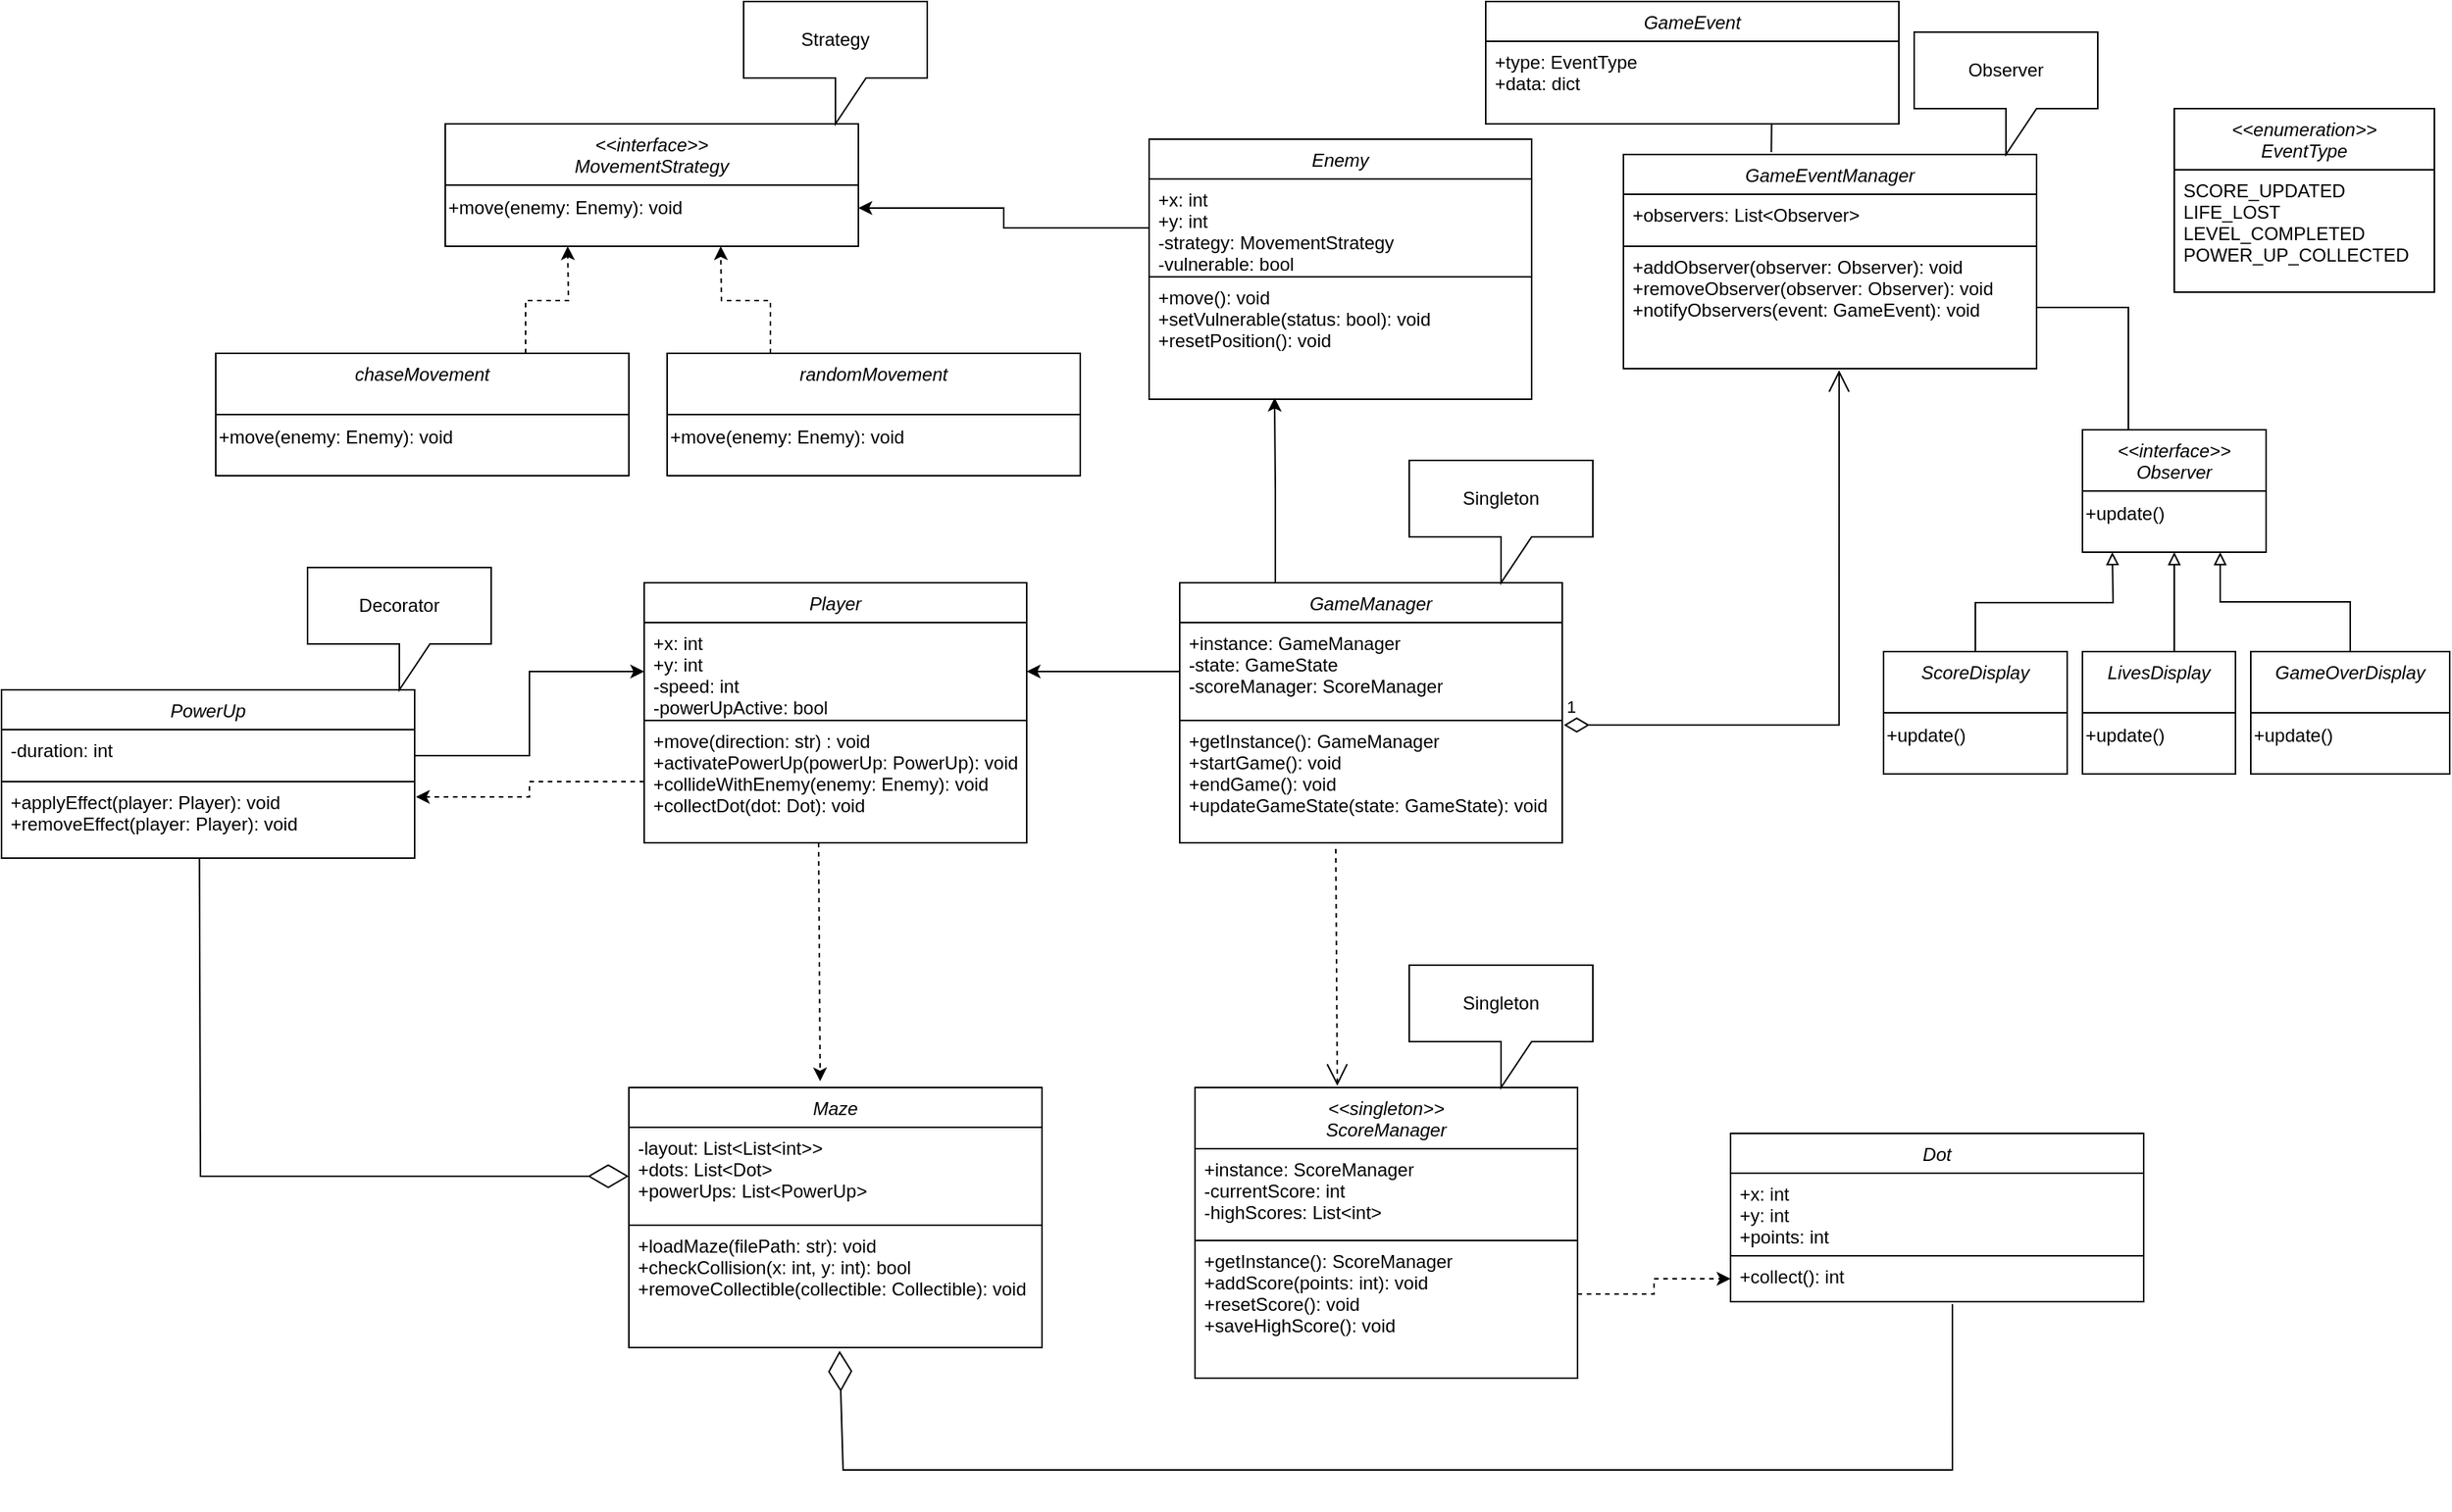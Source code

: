<mxfile version="24.7.17">
  <diagram id="C5RBs43oDa-KdzZeNtuy" name="Page-1">
    <mxGraphModel dx="1822" dy="1544" grid="1" gridSize="10" guides="1" tooltips="1" connect="1" arrows="1" fold="1" page="1" pageScale="1" pageWidth="827" pageHeight="1169" math="0" shadow="0">
      <root>
        <mxCell id="WIyWlLk6GJQsqaUBKTNV-0" />
        <mxCell id="WIyWlLk6GJQsqaUBKTNV-1" parent="WIyWlLk6GJQsqaUBKTNV-0" />
        <mxCell id="UDAy8-Qt5mzMSfhDB-oF-2" value="Player" style="swimlane;fontStyle=2;align=center;verticalAlign=top;childLayout=stackLayout;horizontal=1;startSize=26;horizontalStack=0;resizeParent=1;resizeLast=0;collapsible=1;marginBottom=0;rounded=0;shadow=0;strokeWidth=1;" vertex="1" parent="WIyWlLk6GJQsqaUBKTNV-1">
          <mxGeometry x="-300" y="380" width="250" height="170" as="geometry">
            <mxRectangle x="230" y="140" width="160" height="26" as="alternateBounds" />
          </mxGeometry>
        </mxCell>
        <mxCell id="UDAy8-Qt5mzMSfhDB-oF-3" value="+x: int&#xa;+y: int&#xa;-speed: int&#xa;-powerUpActive: bool" style="text;align=left;verticalAlign=top;spacingLeft=4;spacingRight=4;overflow=hidden;rotatable=0;points=[[0,0.5],[1,0.5]];portConstraint=eastwest;strokeColor=default;" vertex="1" parent="UDAy8-Qt5mzMSfhDB-oF-2">
          <mxGeometry y="26" width="250" height="64" as="geometry" />
        </mxCell>
        <mxCell id="UDAy8-Qt5mzMSfhDB-oF-4" value="+move(direction: str) : void&#xa;+activatePowerUp(powerUp: PowerUp): void&#xa;+collideWithEnemy(enemy: Enemy): void&#xa;+collectDot(dot: Dot): void" style="text;align=left;verticalAlign=top;spacingLeft=4;spacingRight=4;overflow=hidden;rotatable=0;points=[[0,0.5],[1,0.5]];portConstraint=eastwest;" vertex="1" parent="UDAy8-Qt5mzMSfhDB-oF-2">
          <mxGeometry y="90" width="250" height="80" as="geometry" />
        </mxCell>
        <mxCell id="UDAy8-Qt5mzMSfhDB-oF-5" value="Enemy" style="swimlane;fontStyle=2;align=center;verticalAlign=top;childLayout=stackLayout;horizontal=1;startSize=26;horizontalStack=0;resizeParent=1;resizeLast=0;collapsible=1;marginBottom=0;rounded=0;shadow=0;strokeWidth=1;" vertex="1" parent="WIyWlLk6GJQsqaUBKTNV-1">
          <mxGeometry x="30" y="90" width="250" height="170" as="geometry">
            <mxRectangle x="230" y="140" width="160" height="26" as="alternateBounds" />
          </mxGeometry>
        </mxCell>
        <mxCell id="UDAy8-Qt5mzMSfhDB-oF-6" value="+x: int&#xa;+y: int&#xa;-strategy: MovementStrategy&#xa;-vulnerable: bool" style="text;align=left;verticalAlign=top;spacingLeft=4;spacingRight=4;overflow=hidden;rotatable=0;points=[[0,0.5],[1,0.5]];portConstraint=eastwest;strokeColor=default;" vertex="1" parent="UDAy8-Qt5mzMSfhDB-oF-5">
          <mxGeometry y="26" width="250" height="64" as="geometry" />
        </mxCell>
        <mxCell id="UDAy8-Qt5mzMSfhDB-oF-7" value="+move(): void&#xa;+setVulnerable(status: bool): void&#xa;+resetPosition(): void" style="text;align=left;verticalAlign=top;spacingLeft=4;spacingRight=4;overflow=hidden;rotatable=0;points=[[0,0.5],[1,0.5]];portConstraint=eastwest;" vertex="1" parent="UDAy8-Qt5mzMSfhDB-oF-5">
          <mxGeometry y="90" width="250" height="80" as="geometry" />
        </mxCell>
        <mxCell id="UDAy8-Qt5mzMSfhDB-oF-12" value="Maze" style="swimlane;fontStyle=2;align=center;verticalAlign=top;childLayout=stackLayout;horizontal=1;startSize=26;horizontalStack=0;resizeParent=1;resizeLast=0;collapsible=1;marginBottom=0;rounded=0;shadow=0;strokeWidth=1;" vertex="1" parent="WIyWlLk6GJQsqaUBKTNV-1">
          <mxGeometry x="-310" y="710" width="270" height="170" as="geometry">
            <mxRectangle x="230" y="140" width="160" height="26" as="alternateBounds" />
          </mxGeometry>
        </mxCell>
        <mxCell id="UDAy8-Qt5mzMSfhDB-oF-13" value="-layout: List&lt;List&lt;int&gt;&gt;&#xa;+dots: List&lt;Dot&gt;&#xa;+powerUps: List&lt;PowerUp&gt;" style="text;align=left;verticalAlign=top;spacingLeft=4;spacingRight=4;overflow=hidden;rotatable=0;points=[[0,0.5],[1,0.5]];portConstraint=eastwest;strokeColor=default;" vertex="1" parent="UDAy8-Qt5mzMSfhDB-oF-12">
          <mxGeometry y="26" width="270" height="64" as="geometry" />
        </mxCell>
        <mxCell id="UDAy8-Qt5mzMSfhDB-oF-14" value="+loadMaze(filePath: str): void&#xa;+checkCollision(x: int, y: int): bool&#xa;+removeCollectible(collectible: Collectible): void" style="text;align=left;verticalAlign=top;spacingLeft=4;spacingRight=4;overflow=hidden;rotatable=0;points=[[0,0.5],[1,0.5]];portConstraint=eastwest;" vertex="1" parent="UDAy8-Qt5mzMSfhDB-oF-12">
          <mxGeometry y="90" width="270" height="80" as="geometry" />
        </mxCell>
        <mxCell id="UDAy8-Qt5mzMSfhDB-oF-23" value="Dot" style="swimlane;fontStyle=2;align=center;verticalAlign=top;childLayout=stackLayout;horizontal=1;startSize=26;horizontalStack=0;resizeParent=1;resizeLast=0;collapsible=1;marginBottom=0;rounded=0;shadow=0;strokeWidth=1;" vertex="1" parent="WIyWlLk6GJQsqaUBKTNV-1">
          <mxGeometry x="410" y="740" width="270" height="110" as="geometry">
            <mxRectangle x="230" y="140" width="160" height="26" as="alternateBounds" />
          </mxGeometry>
        </mxCell>
        <mxCell id="UDAy8-Qt5mzMSfhDB-oF-24" value="+x: int&#xa;+y: int&#xa;+points: int" style="text;align=left;verticalAlign=top;spacingLeft=4;spacingRight=4;overflow=hidden;rotatable=0;points=[[0,0.5],[1,0.5]];portConstraint=eastwest;strokeColor=default;" vertex="1" parent="UDAy8-Qt5mzMSfhDB-oF-23">
          <mxGeometry y="26" width="270" height="54" as="geometry" />
        </mxCell>
        <mxCell id="UDAy8-Qt5mzMSfhDB-oF-25" value="+collect(): int" style="text;align=left;verticalAlign=top;spacingLeft=4;spacingRight=4;overflow=hidden;rotatable=0;points=[[0,0.5],[1,0.5]];portConstraint=eastwest;" vertex="1" parent="UDAy8-Qt5mzMSfhDB-oF-23">
          <mxGeometry y="80" width="270" height="30" as="geometry" />
        </mxCell>
        <mxCell id="UDAy8-Qt5mzMSfhDB-oF-32" value="" style="group" vertex="1" connectable="0" parent="WIyWlLk6GJQsqaUBKTNV-1">
          <mxGeometry x="50" y="300" width="270" height="250" as="geometry" />
        </mxCell>
        <mxCell id="zkfFHV4jXpPFQw0GAbJ--0" value="GameManager" style="swimlane;fontStyle=2;align=center;verticalAlign=top;childLayout=stackLayout;horizontal=1;startSize=26;horizontalStack=0;resizeParent=1;resizeLast=0;collapsible=1;marginBottom=0;rounded=0;shadow=0;strokeWidth=1;" parent="UDAy8-Qt5mzMSfhDB-oF-32" vertex="1">
          <mxGeometry y="80" width="250" height="170" as="geometry">
            <mxRectangle x="230" y="140" width="160" height="26" as="alternateBounds" />
          </mxGeometry>
        </mxCell>
        <mxCell id="zkfFHV4jXpPFQw0GAbJ--1" value="+instance: GameManager&#xa;-state: GameState&#xa;-scoreManager: ScoreManager" style="text;align=left;verticalAlign=top;spacingLeft=4;spacingRight=4;overflow=hidden;rotatable=0;points=[[0,0.5],[1,0.5]];portConstraint=eastwest;strokeColor=default;" parent="zkfFHV4jXpPFQw0GAbJ--0" vertex="1">
          <mxGeometry y="26" width="250" height="64" as="geometry" />
        </mxCell>
        <mxCell id="zkfFHV4jXpPFQw0GAbJ--5" value="+getInstance(): GameManager&#xa;+startGame(): void&#xa;+endGame(): void&#xa;+updateGameState(state: GameState): void" style="text;align=left;verticalAlign=top;spacingLeft=4;spacingRight=4;overflow=hidden;rotatable=0;points=[[0,0.5],[1,0.5]];portConstraint=eastwest;" parent="zkfFHV4jXpPFQw0GAbJ--0" vertex="1">
          <mxGeometry y="90" width="250" height="80" as="geometry" />
        </mxCell>
        <mxCell id="UDAy8-Qt5mzMSfhDB-oF-1" value="Singleton" style="shape=callout;whiteSpace=wrap;html=1;perimeter=calloutPerimeter;" vertex="1" parent="UDAy8-Qt5mzMSfhDB-oF-32">
          <mxGeometry x="150" width="120" height="80" as="geometry" />
        </mxCell>
        <mxCell id="UDAy8-Qt5mzMSfhDB-oF-34" value="" style="group" vertex="1" connectable="0" parent="WIyWlLk6GJQsqaUBKTNV-1">
          <mxGeometry x="-430" width="315" height="160" as="geometry" />
        </mxCell>
        <mxCell id="UDAy8-Qt5mzMSfhDB-oF-28" value="&lt;&lt;interface&gt;&gt;&#xa;MovementStrategy" style="swimlane;fontStyle=2;align=center;verticalAlign=top;childLayout=stackLayout;horizontal=1;startSize=40;horizontalStack=0;resizeParent=1;resizeLast=0;collapsible=1;marginBottom=0;rounded=0;shadow=0;strokeWidth=1;" vertex="1" parent="UDAy8-Qt5mzMSfhDB-oF-34">
          <mxGeometry y="80" width="270" height="80" as="geometry">
            <mxRectangle x="230" y="140" width="160" height="26" as="alternateBounds" />
          </mxGeometry>
        </mxCell>
        <mxCell id="UDAy8-Qt5mzMSfhDB-oF-31" value="+move(enemy: Enemy): void" style="text;html=1;align=left;verticalAlign=middle;resizable=0;points=[];autosize=1;strokeColor=none;fillColor=none;" vertex="1" parent="UDAy8-Qt5mzMSfhDB-oF-28">
          <mxGeometry y="40" width="270" height="30" as="geometry" />
        </mxCell>
        <mxCell id="UDAy8-Qt5mzMSfhDB-oF-33" value="Strategy" style="shape=callout;whiteSpace=wrap;html=1;perimeter=calloutPerimeter;" vertex="1" parent="UDAy8-Qt5mzMSfhDB-oF-34">
          <mxGeometry x="195" width="120" height="80" as="geometry" />
        </mxCell>
        <mxCell id="UDAy8-Qt5mzMSfhDB-oF-35" value="" style="group" vertex="1" connectable="0" parent="WIyWlLk6GJQsqaUBKTNV-1">
          <mxGeometry x="-720" y="370" width="320" height="190" as="geometry" />
        </mxCell>
        <mxCell id="UDAy8-Qt5mzMSfhDB-oF-19" value="PowerUp" style="swimlane;fontStyle=2;align=center;verticalAlign=top;childLayout=stackLayout;horizontal=1;startSize=26;horizontalStack=0;resizeParent=1;resizeLast=0;collapsible=1;marginBottom=0;rounded=0;shadow=0;strokeWidth=1;" vertex="1" parent="UDAy8-Qt5mzMSfhDB-oF-35">
          <mxGeometry y="80" width="270" height="110" as="geometry">
            <mxRectangle x="230" y="140" width="160" height="26" as="alternateBounds" />
          </mxGeometry>
        </mxCell>
        <mxCell id="UDAy8-Qt5mzMSfhDB-oF-20" value="-duration: int" style="text;align=left;verticalAlign=top;spacingLeft=4;spacingRight=4;overflow=hidden;rotatable=0;points=[[0,0.5],[1,0.5]];portConstraint=eastwest;strokeColor=default;" vertex="1" parent="UDAy8-Qt5mzMSfhDB-oF-19">
          <mxGeometry y="26" width="270" height="34" as="geometry" />
        </mxCell>
        <mxCell id="UDAy8-Qt5mzMSfhDB-oF-21" value="+applyEffect(player: Player): void&#xa;+removeEffect(player: Player): void" style="text;align=left;verticalAlign=top;spacingLeft=4;spacingRight=4;overflow=hidden;rotatable=0;points=[[0,0.5],[1,0.5]];portConstraint=eastwest;" vertex="1" parent="UDAy8-Qt5mzMSfhDB-oF-19">
          <mxGeometry y="60" width="270" height="50" as="geometry" />
        </mxCell>
        <mxCell id="UDAy8-Qt5mzMSfhDB-oF-22" value="Decorator" style="shape=callout;whiteSpace=wrap;html=1;perimeter=calloutPerimeter;" vertex="1" parent="UDAy8-Qt5mzMSfhDB-oF-35">
          <mxGeometry x="200" width="120" height="80" as="geometry" />
        </mxCell>
        <mxCell id="UDAy8-Qt5mzMSfhDB-oF-36" value="" style="group" vertex="1" connectable="0" parent="WIyWlLk6GJQsqaUBKTNV-1">
          <mxGeometry x="340" y="20" width="310" height="220" as="geometry" />
        </mxCell>
        <mxCell id="UDAy8-Qt5mzMSfhDB-oF-15" value="GameEventManager" style="swimlane;fontStyle=2;align=center;verticalAlign=top;childLayout=stackLayout;horizontal=1;startSize=26;horizontalStack=0;resizeParent=1;resizeLast=0;collapsible=1;marginBottom=0;rounded=0;shadow=0;strokeWidth=1;" vertex="1" parent="UDAy8-Qt5mzMSfhDB-oF-36">
          <mxGeometry y="80" width="270" height="140" as="geometry">
            <mxRectangle x="230" y="140" width="160" height="26" as="alternateBounds" />
          </mxGeometry>
        </mxCell>
        <mxCell id="UDAy8-Qt5mzMSfhDB-oF-16" value="+observers: List&lt;Observer&gt;" style="text;align=left;verticalAlign=top;spacingLeft=4;spacingRight=4;overflow=hidden;rotatable=0;points=[[0,0.5],[1,0.5]];portConstraint=eastwest;strokeColor=default;" vertex="1" parent="UDAy8-Qt5mzMSfhDB-oF-15">
          <mxGeometry y="26" width="270" height="34" as="geometry" />
        </mxCell>
        <mxCell id="UDAy8-Qt5mzMSfhDB-oF-17" value="+addObserver(observer: Observer): void&#xa;+removeObserver(observer: Observer): void&#xa;+notifyObservers(event: GameEvent): void" style="text;align=left;verticalAlign=top;spacingLeft=4;spacingRight=4;overflow=hidden;rotatable=0;points=[[0,0.5],[1,0.5]];portConstraint=eastwest;" vertex="1" parent="UDAy8-Qt5mzMSfhDB-oF-15">
          <mxGeometry y="60" width="270" height="80" as="geometry" />
        </mxCell>
        <mxCell id="UDAy8-Qt5mzMSfhDB-oF-18" value="Observer" style="shape=callout;whiteSpace=wrap;html=1;perimeter=calloutPerimeter;" vertex="1" parent="UDAy8-Qt5mzMSfhDB-oF-36">
          <mxGeometry x="190" width="120" height="80" as="geometry" />
        </mxCell>
        <mxCell id="UDAy8-Qt5mzMSfhDB-oF-66" value="GameEvent" style="swimlane;fontStyle=2;align=center;verticalAlign=top;childLayout=stackLayout;horizontal=1;startSize=26;horizontalStack=0;resizeParent=1;resizeLast=0;collapsible=1;marginBottom=0;rounded=0;shadow=0;strokeWidth=1;" vertex="1" parent="UDAy8-Qt5mzMSfhDB-oF-36">
          <mxGeometry x="-90" y="-20" width="270" height="80" as="geometry">
            <mxRectangle x="230" y="140" width="160" height="26" as="alternateBounds" />
          </mxGeometry>
        </mxCell>
        <mxCell id="UDAy8-Qt5mzMSfhDB-oF-67" value="+type: EventType&#xa;+data: dict" style="text;align=left;verticalAlign=top;spacingLeft=4;spacingRight=4;overflow=hidden;rotatable=0;points=[[0,0.5],[1,0.5]];portConstraint=eastwest;strokeColor=default;" vertex="1" parent="UDAy8-Qt5mzMSfhDB-oF-66">
          <mxGeometry y="26" width="270" height="54" as="geometry" />
        </mxCell>
        <mxCell id="UDAy8-Qt5mzMSfhDB-oF-71" value="" style="endArrow=none;html=1;rounded=0;entryX=0.692;entryY=0.995;entryDx=0;entryDy=0;entryPerimeter=0;exitX=0.358;exitY=-0.011;exitDx=0;exitDy=0;exitPerimeter=0;" edge="1" parent="UDAy8-Qt5mzMSfhDB-oF-36" source="UDAy8-Qt5mzMSfhDB-oF-15" target="UDAy8-Qt5mzMSfhDB-oF-67">
          <mxGeometry width="50" height="50" relative="1" as="geometry">
            <mxPoint x="250" y="360" as="sourcePoint" />
            <mxPoint x="300" y="310" as="targetPoint" />
          </mxGeometry>
        </mxCell>
        <mxCell id="UDAy8-Qt5mzMSfhDB-oF-37" value="" style="group" vertex="1" connectable="0" parent="WIyWlLk6GJQsqaUBKTNV-1">
          <mxGeometry x="60" y="630" width="260" height="270" as="geometry" />
        </mxCell>
        <mxCell id="UDAy8-Qt5mzMSfhDB-oF-8" value="&lt;&lt;singleton&gt;&gt;&#xa;ScoreManager" style="swimlane;fontStyle=2;align=center;verticalAlign=top;childLayout=stackLayout;horizontal=1;startSize=40;horizontalStack=0;resizeParent=1;resizeLast=0;collapsible=1;marginBottom=0;rounded=0;shadow=0;strokeWidth=1;" vertex="1" parent="UDAy8-Qt5mzMSfhDB-oF-37">
          <mxGeometry y="80" width="250" height="190" as="geometry">
            <mxRectangle x="230" y="140" width="160" height="26" as="alternateBounds" />
          </mxGeometry>
        </mxCell>
        <mxCell id="UDAy8-Qt5mzMSfhDB-oF-9" value="+instance: ScoreManager&#xa;-currentScore: int&#xa;-highScores: List&lt;int&gt;" style="text;align=left;verticalAlign=top;spacingLeft=4;spacingRight=4;overflow=hidden;rotatable=0;points=[[0,0.5],[1,0.5]];portConstraint=eastwest;strokeColor=default;" vertex="1" parent="UDAy8-Qt5mzMSfhDB-oF-8">
          <mxGeometry y="40" width="250" height="60" as="geometry" />
        </mxCell>
        <mxCell id="UDAy8-Qt5mzMSfhDB-oF-10" value="+getInstance(): ScoreManager&#xa;+addScore(points: int): void&#xa;+resetScore(): void&#xa;+saveHighScore(): void" style="text;align=left;verticalAlign=top;spacingLeft=4;spacingRight=4;overflow=hidden;rotatable=0;points=[[0,0.5],[1,0.5]];portConstraint=eastwest;" vertex="1" parent="UDAy8-Qt5mzMSfhDB-oF-8">
          <mxGeometry y="100" width="250" height="70" as="geometry" />
        </mxCell>
        <mxCell id="UDAy8-Qt5mzMSfhDB-oF-11" value="Singleton" style="shape=callout;whiteSpace=wrap;html=1;perimeter=calloutPerimeter;" vertex="1" parent="UDAy8-Qt5mzMSfhDB-oF-37">
          <mxGeometry x="140" width="120" height="80" as="geometry" />
        </mxCell>
        <mxCell id="UDAy8-Qt5mzMSfhDB-oF-38" value="" style="endArrow=open;endSize=12;dashed=1;html=1;rounded=0;exitX=0.408;exitY=1.05;exitDx=0;exitDy=0;exitPerimeter=0;entryX=0.372;entryY=-0.006;entryDx=0;entryDy=0;entryPerimeter=0;" edge="1" parent="WIyWlLk6GJQsqaUBKTNV-1" source="zkfFHV4jXpPFQw0GAbJ--5" target="UDAy8-Qt5mzMSfhDB-oF-8">
          <mxGeometry width="160" relative="1" as="geometry">
            <mxPoint x="110" y="570" as="sourcePoint" />
            <mxPoint x="270" y="570" as="targetPoint" />
          </mxGeometry>
        </mxCell>
        <mxCell id="UDAy8-Qt5mzMSfhDB-oF-39" value="1" style="endArrow=open;html=1;endSize=12;startArrow=diamondThin;startSize=14;startFill=0;edgeStyle=orthogonalEdgeStyle;align=left;verticalAlign=bottom;rounded=0;exitX=1.004;exitY=0.038;exitDx=0;exitDy=0;exitPerimeter=0;entryX=0.522;entryY=1.013;entryDx=0;entryDy=0;entryPerimeter=0;" edge="1" parent="WIyWlLk6GJQsqaUBKTNV-1" source="zkfFHV4jXpPFQw0GAbJ--5" target="UDAy8-Qt5mzMSfhDB-oF-17">
          <mxGeometry x="-1" y="3" relative="1" as="geometry">
            <mxPoint x="330" y="530" as="sourcePoint" />
            <mxPoint x="490" y="530" as="targetPoint" />
          </mxGeometry>
        </mxCell>
        <mxCell id="UDAy8-Qt5mzMSfhDB-oF-40" style="edgeStyle=orthogonalEdgeStyle;rounded=0;orthogonalLoop=1;jettySize=auto;html=1;exitX=0.25;exitY=0;exitDx=0;exitDy=0;entryX=0.328;entryY=0.988;entryDx=0;entryDy=0;entryPerimeter=0;" edge="1" parent="WIyWlLk6GJQsqaUBKTNV-1" source="zkfFHV4jXpPFQw0GAbJ--0" target="UDAy8-Qt5mzMSfhDB-oF-7">
          <mxGeometry relative="1" as="geometry" />
        </mxCell>
        <mxCell id="UDAy8-Qt5mzMSfhDB-oF-41" style="edgeStyle=orthogonalEdgeStyle;rounded=0;orthogonalLoop=1;jettySize=auto;html=1;exitX=0;exitY=0.5;exitDx=0;exitDy=0;entryX=1;entryY=0.5;entryDx=0;entryDy=0;" edge="1" parent="WIyWlLk6GJQsqaUBKTNV-1" source="zkfFHV4jXpPFQw0GAbJ--1" target="UDAy8-Qt5mzMSfhDB-oF-3">
          <mxGeometry relative="1" as="geometry" />
        </mxCell>
        <mxCell id="UDAy8-Qt5mzMSfhDB-oF-42" value="" style="endArrow=classic;html=1;rounded=0;align=center;verticalAlign=bottom;dashed=1;endFill=1;labelBackgroundColor=none;exitX=0.456;exitY=1;exitDx=0;exitDy=0;exitPerimeter=0;entryX=0.463;entryY=-0.024;entryDx=0;entryDy=0;entryPerimeter=0;" edge="1" parent="WIyWlLk6GJQsqaUBKTNV-1" source="UDAy8-Qt5mzMSfhDB-oF-4" target="UDAy8-Qt5mzMSfhDB-oF-12">
          <mxGeometry relative="1" as="geometry">
            <mxPoint x="-60" y="650" as="sourcePoint" />
            <mxPoint x="100" y="650" as="targetPoint" />
          </mxGeometry>
        </mxCell>
        <mxCell id="UDAy8-Qt5mzMSfhDB-oF-45" value="" style="group" vertex="1" connectable="0" parent="WIyWlLk6GJQsqaUBKTNV-1">
          <mxGeometry x="-580" y="150" width="315" height="160" as="geometry" />
        </mxCell>
        <mxCell id="UDAy8-Qt5mzMSfhDB-oF-54" style="edgeStyle=orthogonalEdgeStyle;rounded=0;orthogonalLoop=1;jettySize=auto;html=1;exitX=0.75;exitY=0;exitDx=0;exitDy=0;dashed=1;" edge="1" parent="UDAy8-Qt5mzMSfhDB-oF-45" source="UDAy8-Qt5mzMSfhDB-oF-46">
          <mxGeometry relative="1" as="geometry">
            <mxPoint x="230" y="10" as="targetPoint" />
          </mxGeometry>
        </mxCell>
        <mxCell id="UDAy8-Qt5mzMSfhDB-oF-46" value="chaseMovement" style="swimlane;fontStyle=2;align=center;verticalAlign=top;childLayout=stackLayout;horizontal=1;startSize=40;horizontalStack=0;resizeParent=1;resizeLast=0;collapsible=1;marginBottom=0;rounded=0;shadow=0;strokeWidth=1;" vertex="1" parent="UDAy8-Qt5mzMSfhDB-oF-45">
          <mxGeometry y="80" width="270" height="80" as="geometry">
            <mxRectangle x="230" y="140" width="160" height="26" as="alternateBounds" />
          </mxGeometry>
        </mxCell>
        <mxCell id="UDAy8-Qt5mzMSfhDB-oF-47" value="+move(enemy: Enemy): void" style="text;html=1;align=left;verticalAlign=middle;resizable=0;points=[];autosize=1;strokeColor=none;fillColor=none;" vertex="1" parent="UDAy8-Qt5mzMSfhDB-oF-46">
          <mxGeometry y="40" width="270" height="30" as="geometry" />
        </mxCell>
        <mxCell id="UDAy8-Qt5mzMSfhDB-oF-49" value="" style="group" vertex="1" connectable="0" parent="WIyWlLk6GJQsqaUBKTNV-1">
          <mxGeometry x="-285" y="150" width="315" height="160" as="geometry" />
        </mxCell>
        <mxCell id="UDAy8-Qt5mzMSfhDB-oF-55" style="edgeStyle=orthogonalEdgeStyle;rounded=0;orthogonalLoop=1;jettySize=auto;html=1;exitX=0.25;exitY=0;exitDx=0;exitDy=0;dashed=1;" edge="1" parent="UDAy8-Qt5mzMSfhDB-oF-49" source="UDAy8-Qt5mzMSfhDB-oF-50">
          <mxGeometry relative="1" as="geometry">
            <mxPoint x="35" y="10" as="targetPoint" />
          </mxGeometry>
        </mxCell>
        <mxCell id="UDAy8-Qt5mzMSfhDB-oF-50" value="randomMovement" style="swimlane;fontStyle=2;align=center;verticalAlign=top;childLayout=stackLayout;horizontal=1;startSize=40;horizontalStack=0;resizeParent=1;resizeLast=0;collapsible=1;marginBottom=0;rounded=0;shadow=0;strokeWidth=1;" vertex="1" parent="UDAy8-Qt5mzMSfhDB-oF-49">
          <mxGeometry y="80" width="270" height="80" as="geometry">
            <mxRectangle x="230" y="140" width="160" height="26" as="alternateBounds" />
          </mxGeometry>
        </mxCell>
        <mxCell id="UDAy8-Qt5mzMSfhDB-oF-51" value="+move(enemy: Enemy): void" style="text;html=1;align=left;verticalAlign=middle;resizable=0;points=[];autosize=1;strokeColor=none;fillColor=none;" vertex="1" parent="UDAy8-Qt5mzMSfhDB-oF-50">
          <mxGeometry y="40" width="270" height="30" as="geometry" />
        </mxCell>
        <mxCell id="UDAy8-Qt5mzMSfhDB-oF-53" style="edgeStyle=orthogonalEdgeStyle;rounded=0;orthogonalLoop=1;jettySize=auto;html=1;exitX=0;exitY=0.5;exitDx=0;exitDy=0;" edge="1" parent="WIyWlLk6GJQsqaUBKTNV-1" source="UDAy8-Qt5mzMSfhDB-oF-6" target="UDAy8-Qt5mzMSfhDB-oF-31">
          <mxGeometry relative="1" as="geometry" />
        </mxCell>
        <mxCell id="UDAy8-Qt5mzMSfhDB-oF-57" style="edgeStyle=orthogonalEdgeStyle;rounded=0;orthogonalLoop=1;jettySize=auto;html=1;exitX=1;exitY=0.5;exitDx=0;exitDy=0;entryX=0;entryY=0.5;entryDx=0;entryDy=0;dashed=1;" edge="1" parent="WIyWlLk6GJQsqaUBKTNV-1" source="UDAy8-Qt5mzMSfhDB-oF-10" target="UDAy8-Qt5mzMSfhDB-oF-25">
          <mxGeometry relative="1" as="geometry" />
        </mxCell>
        <mxCell id="UDAy8-Qt5mzMSfhDB-oF-58" style="edgeStyle=orthogonalEdgeStyle;rounded=0;orthogonalLoop=1;jettySize=auto;html=1;exitX=0;exitY=0.5;exitDx=0;exitDy=0;entryX=1.003;entryY=0.2;entryDx=0;entryDy=0;entryPerimeter=0;dashed=1;" edge="1" parent="WIyWlLk6GJQsqaUBKTNV-1" source="UDAy8-Qt5mzMSfhDB-oF-4" target="UDAy8-Qt5mzMSfhDB-oF-21">
          <mxGeometry relative="1" as="geometry" />
        </mxCell>
        <mxCell id="UDAy8-Qt5mzMSfhDB-oF-59" style="edgeStyle=orthogonalEdgeStyle;rounded=0;orthogonalLoop=1;jettySize=auto;html=1;exitX=1;exitY=0.5;exitDx=0;exitDy=0;entryX=0;entryY=0.5;entryDx=0;entryDy=0;" edge="1" parent="WIyWlLk6GJQsqaUBKTNV-1" source="UDAy8-Qt5mzMSfhDB-oF-20" target="UDAy8-Qt5mzMSfhDB-oF-3">
          <mxGeometry relative="1" as="geometry" />
        </mxCell>
        <mxCell id="UDAy8-Qt5mzMSfhDB-oF-60" value="" style="endArrow=diamondThin;endFill=0;endSize=24;html=1;rounded=0;entryX=0.51;entryY=1.026;entryDx=0;entryDy=0;entryPerimeter=0;exitX=0.537;exitY=1.053;exitDx=0;exitDy=0;exitPerimeter=0;" edge="1" parent="WIyWlLk6GJQsqaUBKTNV-1" source="UDAy8-Qt5mzMSfhDB-oF-25" target="UDAy8-Qt5mzMSfhDB-oF-14">
          <mxGeometry width="160" relative="1" as="geometry">
            <mxPoint x="390" y="950" as="sourcePoint" />
            <mxPoint x="-125" y="1020" as="targetPoint" />
            <Array as="points">
              <mxPoint x="555" y="960" />
              <mxPoint x="-170" y="960" />
            </Array>
          </mxGeometry>
        </mxCell>
        <mxCell id="UDAy8-Qt5mzMSfhDB-oF-61" value="" style="endArrow=diamondThin;endFill=0;endSize=24;html=1;rounded=0;entryX=0;entryY=0.5;entryDx=0;entryDy=0;exitX=0.479;exitY=0.995;exitDx=0;exitDy=0;exitPerimeter=0;" edge="1" parent="WIyWlLk6GJQsqaUBKTNV-1" source="UDAy8-Qt5mzMSfhDB-oF-21" target="UDAy8-Qt5mzMSfhDB-oF-13">
          <mxGeometry width="160" relative="1" as="geometry">
            <mxPoint x="-400" y="560" as="sourcePoint" />
            <mxPoint x="-240" y="560" as="targetPoint" />
            <Array as="points">
              <mxPoint x="-590" y="768" />
            </Array>
          </mxGeometry>
        </mxCell>
        <mxCell id="UDAy8-Qt5mzMSfhDB-oF-63" value="&lt;&lt;interface&gt;&gt;&#xa;Observer" style="swimlane;fontStyle=2;align=center;verticalAlign=top;childLayout=stackLayout;horizontal=1;startSize=40;horizontalStack=0;resizeParent=1;resizeLast=0;collapsible=1;marginBottom=0;rounded=0;shadow=0;strokeWidth=1;" vertex="1" parent="WIyWlLk6GJQsqaUBKTNV-1">
          <mxGeometry x="640" y="280" width="120" height="80" as="geometry">
            <mxRectangle x="230" y="140" width="160" height="26" as="alternateBounds" />
          </mxGeometry>
        </mxCell>
        <mxCell id="UDAy8-Qt5mzMSfhDB-oF-64" value="+update()" style="text;html=1;align=left;verticalAlign=middle;resizable=0;points=[];autosize=1;strokeColor=none;fillColor=none;" vertex="1" parent="UDAy8-Qt5mzMSfhDB-oF-63">
          <mxGeometry y="40" width="120" height="30" as="geometry" />
        </mxCell>
        <mxCell id="UDAy8-Qt5mzMSfhDB-oF-69" value="&lt;&lt;enumeration&gt;&gt;&#xa;EventType" style="swimlane;fontStyle=2;align=center;verticalAlign=top;childLayout=stackLayout;horizontal=1;startSize=40;horizontalStack=0;resizeParent=1;resizeLast=0;collapsible=1;marginBottom=0;rounded=0;shadow=0;strokeWidth=1;" vertex="1" parent="WIyWlLk6GJQsqaUBKTNV-1">
          <mxGeometry x="700" y="70" width="170" height="120" as="geometry">
            <mxRectangle x="230" y="140" width="160" height="26" as="alternateBounds" />
          </mxGeometry>
        </mxCell>
        <mxCell id="UDAy8-Qt5mzMSfhDB-oF-70" value="SCORE_UPDATED&#xa;LIFE_LOST&#xa;LEVEL_COMPLETED&#xa;POWER_UP_COLLECTED" style="text;align=left;verticalAlign=top;spacingLeft=4;spacingRight=4;overflow=hidden;rotatable=0;points=[[0,0.5],[1,0.5]];portConstraint=eastwest;strokeColor=default;" vertex="1" parent="UDAy8-Qt5mzMSfhDB-oF-69">
          <mxGeometry y="40" width="170" height="80" as="geometry" />
        </mxCell>
        <mxCell id="UDAy8-Qt5mzMSfhDB-oF-72" value="ScoreDisplay" style="swimlane;fontStyle=2;align=center;verticalAlign=top;childLayout=stackLayout;horizontal=1;startSize=40;horizontalStack=0;resizeParent=1;resizeLast=0;collapsible=1;marginBottom=0;rounded=0;shadow=0;strokeWidth=1;" vertex="1" parent="WIyWlLk6GJQsqaUBKTNV-1">
          <mxGeometry x="510" y="425" width="120" height="80" as="geometry">
            <mxRectangle x="230" y="140" width="160" height="26" as="alternateBounds" />
          </mxGeometry>
        </mxCell>
        <mxCell id="UDAy8-Qt5mzMSfhDB-oF-73" value="+update()" style="text;html=1;align=left;verticalAlign=middle;resizable=0;points=[];autosize=1;strokeColor=none;fillColor=none;" vertex="1" parent="UDAy8-Qt5mzMSfhDB-oF-72">
          <mxGeometry y="40" width="120" height="30" as="geometry" />
        </mxCell>
        <mxCell id="UDAy8-Qt5mzMSfhDB-oF-82" style="edgeStyle=orthogonalEdgeStyle;rounded=0;orthogonalLoop=1;jettySize=auto;html=1;exitX=0.5;exitY=0;exitDx=0;exitDy=0;endArrow=block;endFill=0;entryX=0.5;entryY=1;entryDx=0;entryDy=0;" edge="1" parent="WIyWlLk6GJQsqaUBKTNV-1" source="UDAy8-Qt5mzMSfhDB-oF-74" target="UDAy8-Qt5mzMSfhDB-oF-63">
          <mxGeometry relative="1" as="geometry">
            <mxPoint x="760.0" y="360" as="targetPoint" />
            <Array as="points">
              <mxPoint x="700" y="425" />
            </Array>
          </mxGeometry>
        </mxCell>
        <mxCell id="UDAy8-Qt5mzMSfhDB-oF-74" value="LivesDisplay" style="swimlane;fontStyle=2;align=center;verticalAlign=top;childLayout=stackLayout;horizontal=1;startSize=40;horizontalStack=0;resizeParent=1;resizeLast=0;collapsible=1;marginBottom=0;rounded=0;shadow=0;strokeWidth=1;" vertex="1" parent="WIyWlLk6GJQsqaUBKTNV-1">
          <mxGeometry x="640" y="425" width="100" height="80" as="geometry">
            <mxRectangle x="230" y="140" width="160" height="26" as="alternateBounds" />
          </mxGeometry>
        </mxCell>
        <mxCell id="UDAy8-Qt5mzMSfhDB-oF-75" value="+update()" style="text;html=1;align=left;verticalAlign=middle;resizable=0;points=[];autosize=1;strokeColor=none;fillColor=none;" vertex="1" parent="UDAy8-Qt5mzMSfhDB-oF-74">
          <mxGeometry y="40" width="100" height="30" as="geometry" />
        </mxCell>
        <mxCell id="UDAy8-Qt5mzMSfhDB-oF-76" value="GameOverDisplay" style="swimlane;fontStyle=2;align=center;verticalAlign=top;childLayout=stackLayout;horizontal=1;startSize=40;horizontalStack=0;resizeParent=1;resizeLast=0;collapsible=1;marginBottom=0;rounded=0;shadow=0;strokeWidth=1;" vertex="1" parent="WIyWlLk6GJQsqaUBKTNV-1">
          <mxGeometry x="750" y="425" width="130" height="80" as="geometry">
            <mxRectangle x="230" y="140" width="160" height="26" as="alternateBounds" />
          </mxGeometry>
        </mxCell>
        <mxCell id="UDAy8-Qt5mzMSfhDB-oF-77" value="+update()" style="text;html=1;align=left;verticalAlign=middle;resizable=0;points=[];autosize=1;strokeColor=none;fillColor=none;" vertex="1" parent="UDAy8-Qt5mzMSfhDB-oF-76">
          <mxGeometry y="40" width="130" height="30" as="geometry" />
        </mxCell>
        <mxCell id="UDAy8-Qt5mzMSfhDB-oF-78" style="edgeStyle=orthogonalEdgeStyle;rounded=0;orthogonalLoop=1;jettySize=auto;html=1;exitX=1;exitY=0.5;exitDx=0;exitDy=0;entryX=0.25;entryY=0;entryDx=0;entryDy=0;endArrow=none;endFill=0;" edge="1" parent="WIyWlLk6GJQsqaUBKTNV-1" source="UDAy8-Qt5mzMSfhDB-oF-17" target="UDAy8-Qt5mzMSfhDB-oF-63">
          <mxGeometry relative="1" as="geometry" />
        </mxCell>
        <mxCell id="UDAy8-Qt5mzMSfhDB-oF-84" style="edgeStyle=orthogonalEdgeStyle;rounded=0;orthogonalLoop=1;jettySize=auto;html=1;exitX=0.5;exitY=0;exitDx=0;exitDy=0;endArrow=block;endFill=0;" edge="1" parent="WIyWlLk6GJQsqaUBKTNV-1" source="UDAy8-Qt5mzMSfhDB-oF-72">
          <mxGeometry relative="1" as="geometry">
            <mxPoint x="659.5" y="360" as="targetPoint" />
            <mxPoint x="619.5" y="415" as="sourcePoint" />
          </mxGeometry>
        </mxCell>
        <mxCell id="UDAy8-Qt5mzMSfhDB-oF-85" style="edgeStyle=orthogonalEdgeStyle;rounded=0;orthogonalLoop=1;jettySize=auto;html=1;exitX=0.5;exitY=0;exitDx=0;exitDy=0;endArrow=block;endFill=0;entryX=0.75;entryY=1;entryDx=0;entryDy=0;" edge="1" parent="WIyWlLk6GJQsqaUBKTNV-1" source="UDAy8-Qt5mzMSfhDB-oF-76" target="UDAy8-Qt5mzMSfhDB-oF-63">
          <mxGeometry relative="1" as="geometry">
            <mxPoint x="1059.5" y="370" as="targetPoint" />
            <mxPoint x="1000" y="435" as="sourcePoint" />
          </mxGeometry>
        </mxCell>
      </root>
    </mxGraphModel>
  </diagram>
</mxfile>
